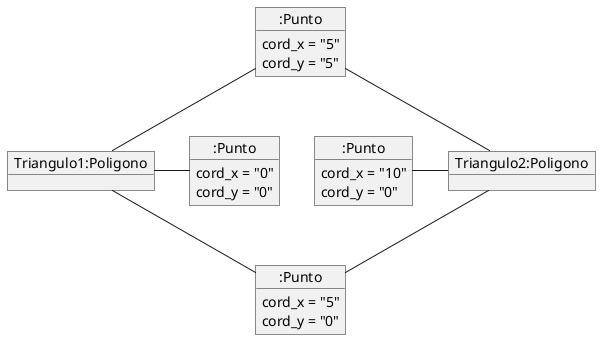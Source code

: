 @startuml Poligono
object "Triangulo1:Poligono" as T1
object "Triangulo2:Poligono" as T2

object ":Punto" as P1{
    cord_x = "0"
    cord_y = "0"
}
object ":Punto" as P2{
    cord_x = "5"
    cord_y = "0"
}
object ":Punto" as P3{
    cord_x = "10"
    cord_y = "0"
}
object ":Punto" as P4{
    cord_x = "5"
    cord_y = "5"
}

P1 -LEFT- T1
P2 -up- T1
P4 -- T1

P2 -up- T2
P3 -right- T2
P4 -- T2
@enduml